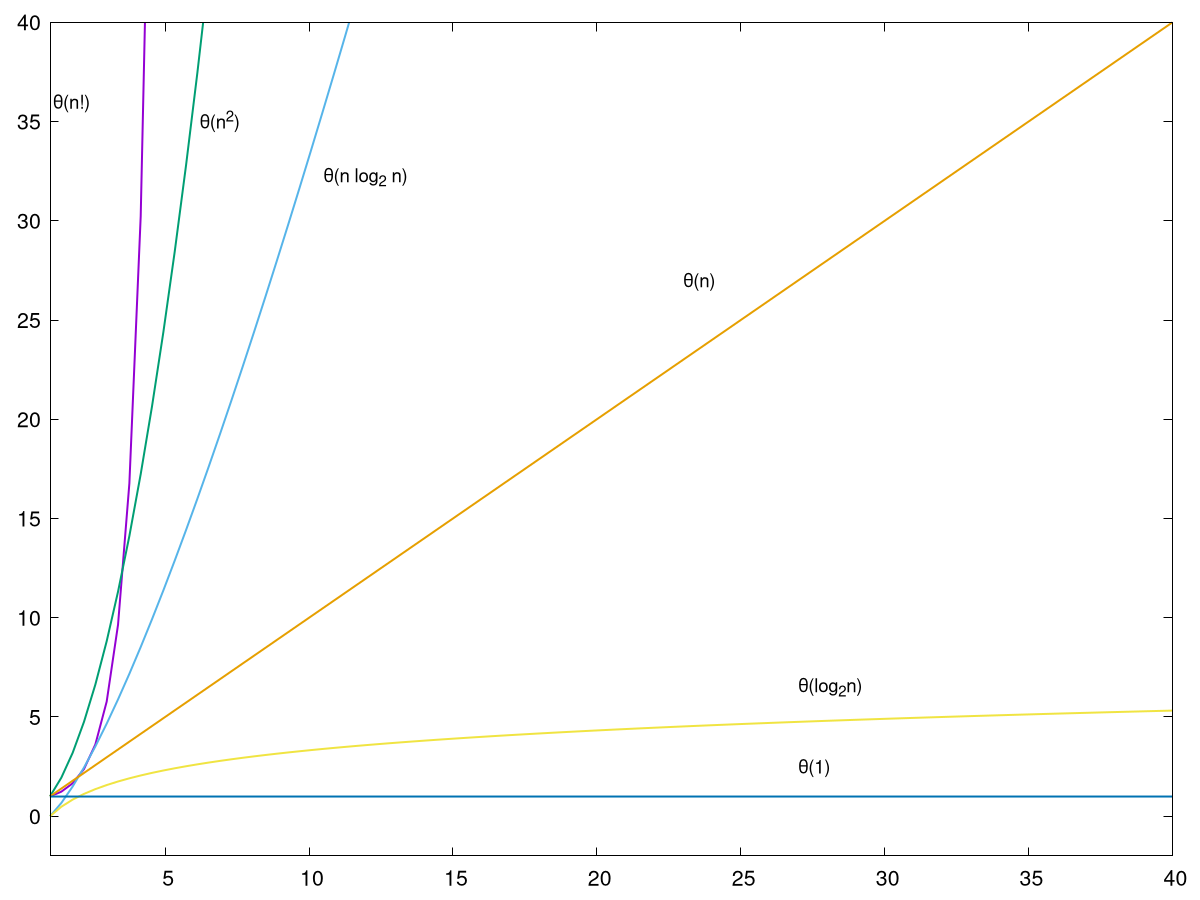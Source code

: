 
set label "θ(1)" at first 27, first 2.5 font "Helvetica,14"
set label "θ(log_2n)" at first 27, first 6.6 font "Helvetica,14"
set label "θ(n)" at first 23, first 27 font "Helvetica,14"
set label "θ(n log_2 n)" at first 10.5, first 32.3 font "Helvetica,14"
set label "θ(n^2)" at first 6.2, first 35 font "Helvetica,14"
set label "θ(n!)" at first 1.1, first 36 font "Helvetica,14"

set nokey
set tics font "Helvetica,16"
width = 2
plot [1:40] [-2:40] gamma(x+1) lw width, x**2 lw width, x*log(x)/log(2) lw width,x lw width,log(x)/log(2) lw width,1 lw width

